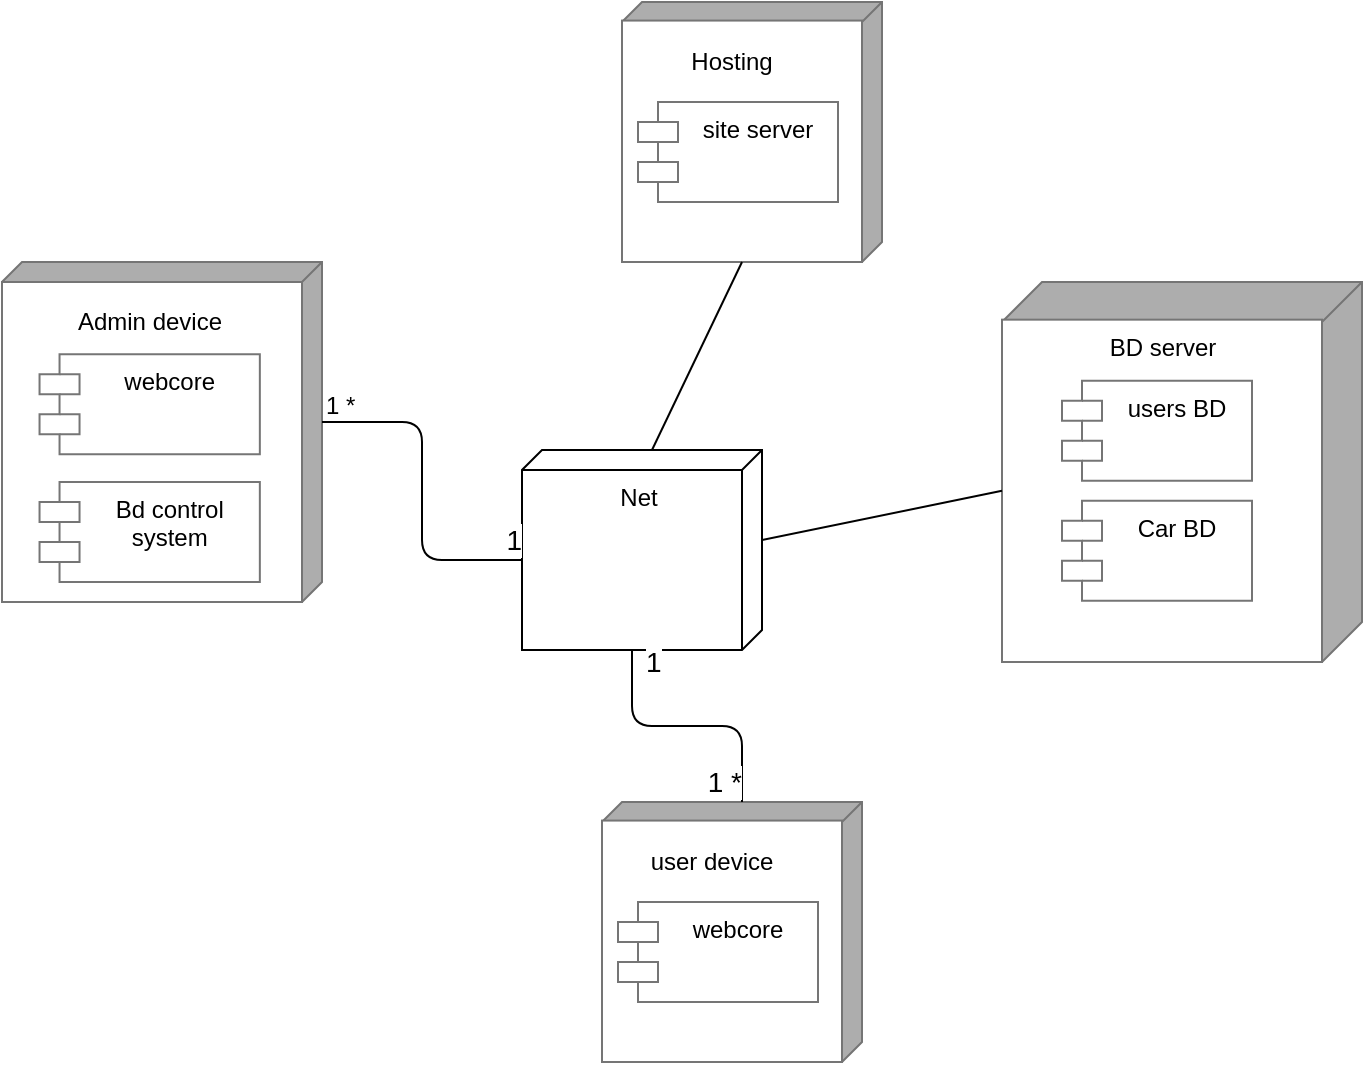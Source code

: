 <mxfile version="14.5.10" type="github">
  <diagram id="2zoqli7h1yREBn1RbxhJ" name="Page-1">
    <mxGraphModel dx="1062" dy="1434" grid="1" gridSize="10" guides="1" tooltips="1" connect="1" arrows="1" fold="1" page="1" pageScale="1" pageWidth="1100" pageHeight="850" math="0" shadow="0">
      <root>
        <mxCell id="0" />
        <mxCell id="1" parent="0" />
        <mxCell id="MwAvsLYuFKPgGXnK2ag_-1" value="" style="verticalAlign=top;align=left;shape=cube;size=20;direction=south;fontStyle=0;html=1;boundedLbl=1;spacingLeft=5;strokeColor=#757575;fillColor=#ADADAD;" vertex="1" parent="1">
          <mxGeometry x="740" y="120" width="180" height="190" as="geometry" />
        </mxCell>
        <mxCell id="MwAvsLYuFKPgGXnK2ag_-2" value="Net" style="verticalAlign=top;align=center;shape=cube;size=10;direction=south;html=1;boundedLbl=1;spacingLeft=5;" vertex="1" parent="MwAvsLYuFKPgGXnK2ag_-1">
          <mxGeometry width="120" height="100" relative="1" as="geometry">
            <mxPoint x="-240" y="84" as="offset" />
          </mxGeometry>
        </mxCell>
        <mxCell id="MwAvsLYuFKPgGXnK2ag_-4" value="" style="rounded=0;whiteSpace=wrap;html=1;strokeColor=#757575;fillColor=#FFFFFF;" vertex="1" parent="MwAvsLYuFKPgGXnK2ag_-1">
          <mxGeometry y="18.83" width="160" height="171.17" as="geometry" />
        </mxCell>
        <mxCell id="MwAvsLYuFKPgGXnK2ag_-5" value="BD server" style="text;html=1;strokeColor=none;fillColor=none;align=center;verticalAlign=middle;whiteSpace=wrap;rounded=0;" vertex="1" parent="MwAvsLYuFKPgGXnK2ag_-1">
          <mxGeometry x="17.689" y="18.831" width="124.615" height="29.231" as="geometry" />
        </mxCell>
        <mxCell id="MwAvsLYuFKPgGXnK2ag_-21" value="users BD" style="shape=module;align=left;spacingLeft=20;align=center;verticalAlign=top;strokeColor=#757575;fillColor=#FFFFFF;" vertex="1" parent="MwAvsLYuFKPgGXnK2ag_-1">
          <mxGeometry x="30" y="49.41" width="95" height="50" as="geometry" />
        </mxCell>
        <mxCell id="MwAvsLYuFKPgGXnK2ag_-22" value="Car BD" style="shape=module;align=left;spacingLeft=20;align=center;verticalAlign=top;strokeColor=#757575;fillColor=#FFFFFF;" vertex="1" parent="MwAvsLYuFKPgGXnK2ag_-1">
          <mxGeometry x="30" y="109.41" width="95" height="50" as="geometry" />
        </mxCell>
        <mxCell id="MwAvsLYuFKPgGXnK2ag_-37" value="" style="endArrow=none;html=1;exitX=0;exitY=0.5;exitDx=0;exitDy=0;entryX=0;entryY=0;entryDx=45;entryDy=0;entryPerimeter=0;" edge="1" parent="MwAvsLYuFKPgGXnK2ag_-1" source="MwAvsLYuFKPgGXnK2ag_-4" target="MwAvsLYuFKPgGXnK2ag_-2">
          <mxGeometry width="50" height="50" relative="1" as="geometry">
            <mxPoint x="-170" y="150" as="sourcePoint" />
            <mxPoint x="-120" y="100" as="targetPoint" />
          </mxGeometry>
        </mxCell>
        <mxCell id="MwAvsLYuFKPgGXnK2ag_-14" value="" style="group" vertex="1" connectable="0" parent="1">
          <mxGeometry x="540" y="380" width="130" height="130" as="geometry" />
        </mxCell>
        <mxCell id="MwAvsLYuFKPgGXnK2ag_-8" value="" style="verticalAlign=top;align=center;shape=cube;size=10;direction=south;fontStyle=0;html=1;boundedLbl=1;spacingLeft=5;strokeColor=#757575;fillColor=#ADADAD;" vertex="1" parent="MwAvsLYuFKPgGXnK2ag_-14">
          <mxGeometry width="130" height="130" as="geometry" />
        </mxCell>
        <mxCell id="MwAvsLYuFKPgGXnK2ag_-13" value="" style="rounded=0;whiteSpace=wrap;html=1;strokeColor=#757575;fillColor=#FFFFFF;" vertex="1" parent="MwAvsLYuFKPgGXnK2ag_-14">
          <mxGeometry y="9.286" width="120" height="120.714" as="geometry" />
        </mxCell>
        <mxCell id="MwAvsLYuFKPgGXnK2ag_-19" value="user device" style="text;html=1;strokeColor=none;fillColor=none;align=center;verticalAlign=middle;whiteSpace=wrap;rounded=0;" vertex="1" parent="MwAvsLYuFKPgGXnK2ag_-14">
          <mxGeometry x="20" y="20" width="70" height="20" as="geometry" />
        </mxCell>
        <mxCell id="MwAvsLYuFKPgGXnK2ag_-20" value="webcore" style="shape=module;align=left;spacingLeft=20;align=center;verticalAlign=top;strokeColor=#757575;fillColor=#FFFFFF;" vertex="1" parent="MwAvsLYuFKPgGXnK2ag_-14">
          <mxGeometry x="8" y="50" width="100" height="50" as="geometry" />
        </mxCell>
        <mxCell id="MwAvsLYuFKPgGXnK2ag_-23" value="" style="group" vertex="1" connectable="0" parent="1">
          <mxGeometry x="240" y="110" width="160" height="170" as="geometry" />
        </mxCell>
        <mxCell id="MwAvsLYuFKPgGXnK2ag_-24" value="" style="verticalAlign=top;align=center;shape=cube;size=10;direction=south;fontStyle=0;html=1;boundedLbl=1;spacingLeft=5;strokeColor=#757575;fillColor=#ADADAD;" vertex="1" parent="MwAvsLYuFKPgGXnK2ag_-23">
          <mxGeometry width="160" height="170" as="geometry" />
        </mxCell>
        <mxCell id="MwAvsLYuFKPgGXnK2ag_-25" value="" style="rounded=0;whiteSpace=wrap;html=1;strokeColor=#757575;fillColor=#FFFFFF;" vertex="1" parent="MwAvsLYuFKPgGXnK2ag_-23">
          <mxGeometry y="10" width="150" height="160" as="geometry" />
        </mxCell>
        <mxCell id="MwAvsLYuFKPgGXnK2ag_-26" value="Admin device" style="text;html=1;strokeColor=none;fillColor=none;align=center;verticalAlign=middle;whiteSpace=wrap;rounded=0;" vertex="1" parent="MwAvsLYuFKPgGXnK2ag_-23">
          <mxGeometry x="24.615" y="17.004" width="98.462" height="26.154" as="geometry" />
        </mxCell>
        <mxCell id="MwAvsLYuFKPgGXnK2ag_-27" value="webcore" style="shape=module;align=left;spacingLeft=20;align=center;verticalAlign=top;strokeColor=#757575;fillColor=#FFFFFF;" vertex="1" parent="MwAvsLYuFKPgGXnK2ag_-23">
          <mxGeometry x="18.77" y="46.16" width="110.15" height="50" as="geometry" />
        </mxCell>
        <mxCell id="MwAvsLYuFKPgGXnK2ag_-29" value="Bd control &#xa;system" style="shape=module;align=left;spacingLeft=20;align=center;verticalAlign=top;strokeColor=#757575;fillColor=#FFFFFF;" vertex="1" parent="MwAvsLYuFKPgGXnK2ag_-23">
          <mxGeometry x="18.77" y="110" width="110.15" height="50" as="geometry" />
        </mxCell>
        <mxCell id="MwAvsLYuFKPgGXnK2ag_-31" value="" style="group" vertex="1" connectable="0" parent="1">
          <mxGeometry x="550" y="-20" width="130" height="130" as="geometry" />
        </mxCell>
        <mxCell id="MwAvsLYuFKPgGXnK2ag_-32" value="" style="verticalAlign=top;align=center;shape=cube;size=10;direction=south;fontStyle=0;html=1;boundedLbl=1;spacingLeft=5;strokeColor=#757575;fillColor=#ADADAD;" vertex="1" parent="MwAvsLYuFKPgGXnK2ag_-31">
          <mxGeometry width="130" height="130" as="geometry" />
        </mxCell>
        <mxCell id="MwAvsLYuFKPgGXnK2ag_-33" value="" style="rounded=0;whiteSpace=wrap;html=1;strokeColor=#757575;fillColor=#FFFFFF;" vertex="1" parent="MwAvsLYuFKPgGXnK2ag_-31">
          <mxGeometry y="9.286" width="120" height="120.714" as="geometry" />
        </mxCell>
        <mxCell id="MwAvsLYuFKPgGXnK2ag_-34" value="Hosting" style="text;html=1;strokeColor=none;fillColor=none;align=center;verticalAlign=middle;whiteSpace=wrap;rounded=0;" vertex="1" parent="MwAvsLYuFKPgGXnK2ag_-31">
          <mxGeometry x="20" y="20" width="70" height="20" as="geometry" />
        </mxCell>
        <mxCell id="MwAvsLYuFKPgGXnK2ag_-35" value="site server" style="shape=module;align=left;spacingLeft=20;align=center;verticalAlign=top;strokeColor=#757575;fillColor=#FFFFFF;" vertex="1" parent="MwAvsLYuFKPgGXnK2ag_-31">
          <mxGeometry x="8" y="50" width="100" height="50" as="geometry" />
        </mxCell>
        <mxCell id="MwAvsLYuFKPgGXnK2ag_-36" value="" style="endArrow=none;html=1;exitX=0.5;exitY=1;exitDx=0;exitDy=0;entryX=0;entryY=0;entryDx=0;entryDy=55;entryPerimeter=0;" edge="1" parent="1" source="MwAvsLYuFKPgGXnK2ag_-33" target="MwAvsLYuFKPgGXnK2ag_-2">
          <mxGeometry width="50" height="50" relative="1" as="geometry">
            <mxPoint x="570" y="270" as="sourcePoint" />
            <mxPoint x="620" y="220" as="targetPoint" />
          </mxGeometry>
        </mxCell>
        <mxCell id="MwAvsLYuFKPgGXnK2ag_-39" value="" style="endArrow=none;html=1;edgeStyle=orthogonalEdgeStyle;exitX=0;exitY=0;exitDx=100;exitDy=65;exitPerimeter=0;entryX=0;entryY=0;entryDx=0;entryDy=60;entryPerimeter=0;" edge="1" parent="1" source="MwAvsLYuFKPgGXnK2ag_-2" target="MwAvsLYuFKPgGXnK2ag_-8">
          <mxGeometry relative="1" as="geometry">
            <mxPoint x="760" y="380" as="sourcePoint" />
            <mxPoint x="920" y="380" as="targetPoint" />
          </mxGeometry>
        </mxCell>
        <mxCell id="MwAvsLYuFKPgGXnK2ag_-40" value="&lt;font style=&quot;font-size: 14px&quot;&gt;1&lt;/font&gt;" style="edgeLabel;resizable=0;html=1;align=left;verticalAlign=bottom;" connectable="0" vertex="1" parent="MwAvsLYuFKPgGXnK2ag_-39">
          <mxGeometry x="-1" relative="1" as="geometry">
            <mxPoint x="5" y="16" as="offset" />
          </mxGeometry>
        </mxCell>
        <mxCell id="MwAvsLYuFKPgGXnK2ag_-41" value="&lt;font style=&quot;font-size: 14px&quot;&gt;1 *&lt;/font&gt;" style="edgeLabel;resizable=0;html=1;align=right;verticalAlign=bottom;" connectable="0" vertex="1" parent="MwAvsLYuFKPgGXnK2ag_-39">
          <mxGeometry x="1" relative="1" as="geometry" />
        </mxCell>
        <mxCell id="MwAvsLYuFKPgGXnK2ag_-42" value="" style="endArrow=none;html=1;edgeStyle=orthogonalEdgeStyle;exitX=0;exitY=0;exitDx=80;exitDy=0;exitPerimeter=0;entryX=0;entryY=0;entryDx=55;entryDy=120;entryPerimeter=0;" edge="1" parent="1" source="MwAvsLYuFKPgGXnK2ag_-24" target="MwAvsLYuFKPgGXnK2ag_-2">
          <mxGeometry relative="1" as="geometry">
            <mxPoint x="760" y="420" as="sourcePoint" />
            <mxPoint x="920" y="420" as="targetPoint" />
          </mxGeometry>
        </mxCell>
        <mxCell id="MwAvsLYuFKPgGXnK2ag_-43" value="&lt;font style=&quot;font-size: 12px&quot;&gt;1 *&lt;/font&gt;" style="edgeLabel;resizable=0;html=1;align=left;verticalAlign=bottom;" connectable="0" vertex="1" parent="MwAvsLYuFKPgGXnK2ag_-42">
          <mxGeometry x="-1" relative="1" as="geometry" />
        </mxCell>
        <mxCell id="MwAvsLYuFKPgGXnK2ag_-44" value="&lt;font style=&quot;font-size: 14px&quot;&gt;1&lt;/font&gt;" style="edgeLabel;resizable=0;html=1;align=right;verticalAlign=bottom;" connectable="0" vertex="1" parent="MwAvsLYuFKPgGXnK2ag_-42">
          <mxGeometry x="1" relative="1" as="geometry" />
        </mxCell>
      </root>
    </mxGraphModel>
  </diagram>
</mxfile>
